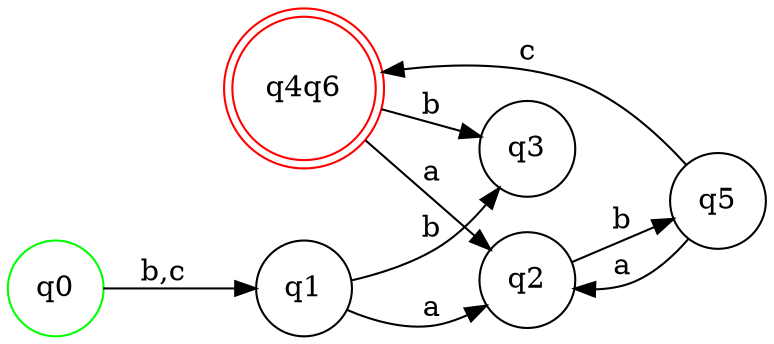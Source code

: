 digraph G{
  rankdir=LR;
  node [shape = doublecircle] q4q6;
  node [shape = circle];
  q0 [color = green];
  q4q6[color = red];

  q0 -> q1 [label = "b,c"];
  
  q1 -> q2 [label = "a"];
  q1 -> q3 [label = "b"];
  
  q2 -> q5 [label = "b"];
  q5 -> q2 [label = "a"];
  q5 -> q4q6 [label = "c"];
  q4q6 -> q2 [label = "a"];
  
  q4q6 -> q3 [label = "b"];
}